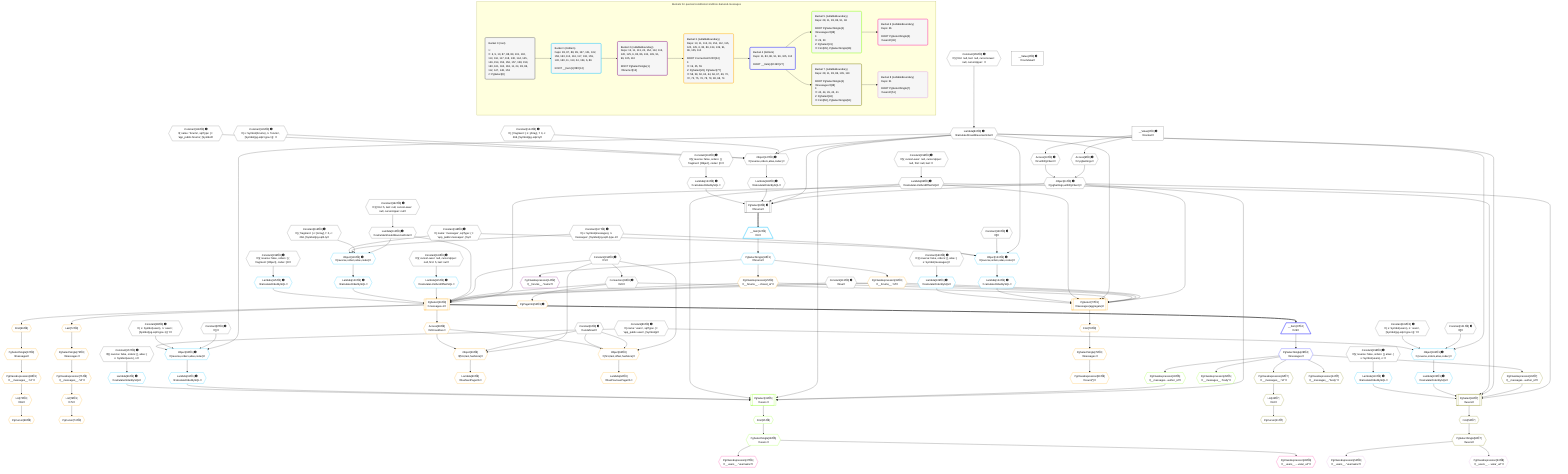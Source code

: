 %%{init: {'themeVariables': { 'fontSize': '12px'}}}%%
graph TD
    classDef path fill:#eee,stroke:#000,color:#000
    classDef plan fill:#fff,stroke-width:1px,color:#000
    classDef itemplan fill:#fff,stroke-width:2px,color:#000
    classDef unbatchedplan fill:#dff,stroke-width:1px,color:#000
    classDef sideeffectplan fill:#fcc,stroke-width:2px,color:#000
    classDef bucket fill:#f6f6f6,color:#000,stroke-width:2px,text-align:left


    %% plan dependencies
    PgSelect8[["PgSelect[8∈0] ➊<br />ᐸforumsᐳ"]]:::plan
    Object11{{"Object[11∈0] ➊<br />ᐸ{pgSettings,withPgClient}ᐳ"}}:::plan
    Lambda83{{"Lambda[83∈0] ➊<br />ᐸcalculateShouldReverseOrderᐳ"}}:::plan
    Lambda86{{"Lambda[86∈0] ➊<br />ᐸcalculateLimitAndOffsetSQLᐳ"}}:::plan
    Lambda148{{"Lambda[148∈0] ➊<br />ᐸcalculateOrderBySQLᐳ"}}:::plan
    Lambda153{{"Lambda[153∈0] ➊<br />ᐸcalculateOrderBySQLᐳ"}}:::plan
    Object11 & Lambda83 & Lambda86 & Lambda148 & Lambda153 --> PgSelect8
    Object147{{"Object[147∈0] ➊<br />ᐸ{reverse,orders,alias,codec}ᐳ"}}:::plan
    Constant144{{"Constant[144∈0] ➊<br />ᐸ[ { fragment: { n: [Array], f: 0, c: 266, [Symbol(pg-sql2-tyᐳ"}}:::plan
    Constant145{{"Constant[145∈0] ➊<br />ᐸ{ s: Symbol(forums), n: 'forums', [Symbol(pg-sql2-type-1)]: ᐳ"}}:::plan
    Constant146{{"Constant[146∈0] ➊<br />ᐸ{ name: 'forums', sqlType: { t: 'app_public.forums', [Symbolᐳ"}}:::plan
    Lambda83 & Constant144 & Constant145 & Constant146 --> Object147
    Access9{{"Access[9∈0] ➊<br />ᐸ2.pgSettingsᐳ"}}:::plan
    Access10{{"Access[10∈0] ➊<br />ᐸ2.withPgClientᐳ"}}:::plan
    Access9 & Access10 --> Object11
    __Value2["__Value[2∈0] ➊<br />ᐸcontextᐳ"]:::plan
    __Value2 --> Access9
    __Value2 --> Access10
    Connection24{{"Connection[24∈0] ➊<br />ᐸ20ᐳ"}}:::plan
    Constant154{{"Constant[154∈0] ➊<br />ᐸ5ᐳ"}}:::plan
    Constant154 --> Connection24
    Constant155{{"Constant[155∈0] ➊<br />ᐸ§{ first: null, last: null, cursorLower: null, cursorUpper: ᐳ"}}:::plan
    Constant155 --> Lambda83
    Constant156{{"Constant[156∈0] ➊<br />ᐸ§{ cursorLower: null, cursorUpper: null, first: null, last: ᐳ"}}:::plan
    Constant156 --> Lambda86
    Lambda112{{"Lambda[112∈0] ➊<br />ᐸcalculateShouldReverseOrderᐳ"}}:::plan
    Constant162{{"Constant[162∈0] ➊<br />ᐸ§{ first: 5, last: null, cursorLower: null, cursorUpper: nulᐳ"}}:::plan
    Constant162 --> Lambda112
    Object147 --> Lambda148
    Constant161{{"Constant[161∈0] ➊<br />ᐸ§{ reverse: false, orders: [ { fragment: [Object], codec: [Oᐳ"}}:::plan
    Constant161 --> Lambda153
    __Value4["__Value[4∈0] ➊<br />ᐸrootValueᐳ"]:::plan
    Constant6{{"Constant[6∈0] ➊<br />ᐸundefinedᐳ"}}:::plan
    Constant87{{"Constant[87∈0] ➊<br />ᐸ[]ᐳ"}}:::plan
    Constant88{{"Constant[88∈0] ➊<br />ᐸ{ s: Symbol(users), n: 'users', [Symbol(pg-sql2-type-1)]: 'Iᐳ"}}:::plan
    Constant89{{"Constant[89∈0] ➊<br />ᐸ{ name: 'users', sqlType: { t: 'app_public.users', [Symbol(pᐳ"}}:::plan
    Constant101{{"Constant[101∈0] ➊<br />ᐸ[]ᐳ"}}:::plan
    Constant102{{"Constant[102∈0] ➊<br />ᐸ{ s: Symbol(users), n: 'users', [Symbol(pg-sql2-type-1)]: 'Iᐳ"}}:::plan
    Constant113{{"Constant[113∈0] ➊<br />ᐸtrueᐳ"}}:::plan
    Constant116{{"Constant[116∈0] ➊<br />ᐸ[ { fragment: { n: [Array], f: 0, c: 266, [Symbol(pg-sql2-tyᐳ"}}:::plan
    Constant117{{"Constant[117∈0] ➊<br />ᐸ{ s: Symbol(messages), n: 'messages', [Symbol(pg-sql2-type-1ᐳ"}}:::plan
    Constant118{{"Constant[118∈0] ➊<br />ᐸ{ name: 'messages', sqlType: { t: 'app_public.messages', [Syᐳ"}}:::plan
    Constant130{{"Constant[130∈0] ➊<br />ᐸ[]ᐳ"}}:::plan
    Constant157{{"Constant[157∈0] ➊<br />ᐸ§{ reverse: false, orders: [], alias: { s: Symbol(users), n:ᐳ"}}:::plan
    Constant158{{"Constant[158∈0] ➊<br />ᐸ§{ reverse: false, orders: [], alias: { s: Symbol(users), n:ᐳ"}}:::plan
    Constant159{{"Constant[159∈0] ➊<br />ᐸ§{ reverse: false, orders: [ { fragment: [Object], codec: [Oᐳ"}}:::plan
    Constant160{{"Constant[160∈0] ➊<br />ᐸ§{ reverse: false, orders: [], alias: { s: Symbol(messages),ᐳ"}}:::plan
    Constant163{{"Constant[163∈0] ➊<br />ᐸ§{ cursorLower: null, cursorUpper: null, first: 5, last: nulᐳ"}}:::plan
    Object90{{"Object[90∈1] ➊<br />ᐸ{reverse,orders,alias,codec}ᐳ"}}:::plan
    Lambda83 & Constant87 & Constant88 & Constant89 --> Object90
    Object104{{"Object[104∈1] ➊<br />ᐸ{reverse,orders,alias,codec}ᐳ"}}:::plan
    Lambda83 & Constant101 & Constant102 & Constant89 --> Object104
    Object119{{"Object[119∈1] ➊<br />ᐸ{reverse,orders,alias,codec}ᐳ"}}:::plan
    Lambda112 & Constant116 & Constant117 & Constant118 --> Object119
    Object133{{"Object[133∈1] ➊<br />ᐸ{reverse,orders,alias,codec}ᐳ"}}:::plan
    Lambda83 & Constant130 & Constant117 & Constant118 --> Object133
    __Item12[/"__Item[12∈1]<br />ᐸ8ᐳ"\]:::itemplan
    PgSelect8 ==> __Item12
    PgSelectSingle13{{"PgSelectSingle[13∈1]<br />ᐸforumsᐳ"}}:::plan
    __Item12 --> PgSelectSingle13
    Lambda91{{"Lambda[91∈1] ➊<br />ᐸcalculateOrderBySQLᐳ"}}:::plan
    Object90 --> Lambda91
    Lambda96{{"Lambda[96∈1] ➊<br />ᐸcalculateOrderBySQLᐳ"}}:::plan
    Constant157 --> Lambda96
    Lambda105{{"Lambda[105∈1] ➊<br />ᐸcalculateOrderBySQLᐳ"}}:::plan
    Object104 --> Lambda105
    Lambda110{{"Lambda[110∈1] ➊<br />ᐸcalculateOrderBySQLᐳ"}}:::plan
    Constant158 --> Lambda110
    Lambda115{{"Lambda[115∈1] ➊<br />ᐸcalculateLimitAndOffsetSQLᐳ"}}:::plan
    Constant163 --> Lambda115
    Lambda120{{"Lambda[120∈1] ➊<br />ᐸcalculateOrderBySQLᐳ"}}:::plan
    Object119 --> Lambda120
    Lambda125{{"Lambda[125∈1] ➊<br />ᐸcalculateOrderBySQLᐳ"}}:::plan
    Constant159 --> Lambda125
    Lambda134{{"Lambda[134∈1] ➊<br />ᐸcalculateOrderBySQLᐳ"}}:::plan
    Object133 --> Lambda134
    Lambda139{{"Lambda[139∈1] ➊<br />ᐸcalculateOrderBySQLᐳ"}}:::plan
    Constant160 --> Lambda139
    PgClassExpression14{{"PgClassExpression[14∈2]<br />ᐸ__forums__.”name”ᐳ"}}:::plan
    PgSelectSingle13 --> PgClassExpression14
    PgSelect26[["PgSelect[26∈3]<br />ᐸmessages+1ᐳ"]]:::plan
    PgClassExpression19{{"PgClassExpression[19∈3]<br />ᐸ__forums__.”id”ᐳ"}}:::plan
    PgClassExpression25{{"PgClassExpression[25∈3]<br />ᐸ__forums__...chived_at”ᐳ"}}:::plan
    Object11 & PgClassExpression19 & Constant113 & PgClassExpression25 & Connection24 & Constant154 & Lambda112 & Lambda115 & Lambda120 & Lambda125 --> PgSelect26
    PgSelect77[["PgSelect[77∈3]<br />ᐸmessages(aggregate)ᐳ"]]:::plan
    Object11 & PgClassExpression19 & Constant113 & PgClassExpression25 & Connection24 & Lambda83 & Lambda86 & Lambda134 & Lambda139 --> PgSelect77
    Object63{{"Object[63∈3]<br />ᐸ{first,last,offset,hasMore}ᐳ"}}:::plan
    Access58{{"Access[58∈3]<br />ᐸ26.hasMoreᐳ"}}:::plan
    Constant154 & Constant6 & Constant6 & Access58 --> Object63
    Object59{{"Object[59∈3]<br />ᐸ{first,last,hasMore}ᐳ"}}:::plan
    Constant154 & Constant6 & Access58 --> Object59
    PgSelectSingle13 --> PgClassExpression19
    PgSelectSingle13 --> PgClassExpression25
    PgPageInfo55{{"PgPageInfo[55∈3] ➊"}}:::plan
    Connection24 --> PgPageInfo55
    PgSelect26 --> Access58
    Lambda60{{"Lambda[60∈3]<br />ᐸhasNextPageCbᐳ"}}:::plan
    Object59 --> Lambda60
    Lambda64{{"Lambda[64∈3]<br />ᐸhasPreviousPageCbᐳ"}}:::plan
    Object63 --> Lambda64
    First66{{"First[66∈3]"}}:::plan
    PgSelect26 --> First66
    PgSelectSingle67{{"PgSelectSingle[67∈3]<br />ᐸmessagesᐳ"}}:::plan
    First66 --> PgSelectSingle67
    PgCursor68{{"PgCursor[68∈3]"}}:::plan
    List70{{"List[70∈3]<br />ᐸ69ᐳ"}}:::plan
    List70 --> PgCursor68
    PgClassExpression69{{"PgClassExpression[69∈3]<br />ᐸ__messages__.”id”ᐳ"}}:::plan
    PgSelectSingle67 --> PgClassExpression69
    PgClassExpression69 --> List70
    Last72{{"Last[72∈3]"}}:::plan
    PgSelect26 --> Last72
    PgSelectSingle73{{"PgSelectSingle[73∈3]<br />ᐸmessagesᐳ"}}:::plan
    Last72 --> PgSelectSingle73
    PgCursor74{{"PgCursor[74∈3]"}}:::plan
    List76{{"List[76∈3]<br />ᐸ75ᐳ"}}:::plan
    List76 --> PgCursor74
    PgClassExpression75{{"PgClassExpression[75∈3]<br />ᐸ__messages__.”id”ᐳ"}}:::plan
    PgSelectSingle73 --> PgClassExpression75
    PgClassExpression75 --> List76
    First78{{"First[78∈3]"}}:::plan
    PgSelect77 --> First78
    PgSelectSingle79{{"PgSelectSingle[79∈3]<br />ᐸmessagesᐳ"}}:::plan
    First78 --> PgSelectSingle79
    PgClassExpression80{{"PgClassExpression[80∈3]<br />ᐸcount(*)ᐳ"}}:::plan
    PgSelectSingle79 --> PgClassExpression80
    __Item27[/"__Item[27∈4]<br />ᐸ26ᐳ"\]:::itemplan
    PgSelect26 ==> __Item27
    PgSelectSingle28{{"PgSelectSingle[28∈4]<br />ᐸmessagesᐳ"}}:::plan
    __Item27 --> PgSelectSingle28
    PgSelect31[["PgSelect[31∈5]<br />ᐸusersᐳ"]]:::plan
    PgClassExpression30{{"PgClassExpression[30∈5]<br />ᐸ__messages...author_id”ᐳ"}}:::plan
    Object11 & PgClassExpression30 & Lambda83 & Lambda86 & Lambda91 & Lambda96 --> PgSelect31
    PgClassExpression29{{"PgClassExpression[29∈5]<br />ᐸ__messages__.”body”ᐳ"}}:::plan
    PgSelectSingle28 --> PgClassExpression29
    PgSelectSingle28 --> PgClassExpression30
    First35{{"First[35∈5]"}}:::plan
    PgSelect31 --> First35
    PgSelectSingle36{{"PgSelectSingle[36∈5]<br />ᐸusersᐳ"}}:::plan
    First35 --> PgSelectSingle36
    PgClassExpression37{{"PgClassExpression[37∈6]<br />ᐸ__users__.”username”ᐳ"}}:::plan
    PgSelectSingle36 --> PgClassExpression37
    PgClassExpression38{{"PgClassExpression[38∈6]<br />ᐸ__users__....vatar_url”ᐳ"}}:::plan
    PgSelectSingle36 --> PgClassExpression38
    PgSelect46[["PgSelect[46∈7]<br />ᐸusersᐳ"]]:::plan
    PgClassExpression45{{"PgClassExpression[45∈7]<br />ᐸ__messages...author_id”ᐳ"}}:::plan
    Object11 & PgClassExpression45 & Lambda83 & Lambda86 & Lambda105 & Lambda110 --> PgSelect46
    PgCursor41{{"PgCursor[41∈7]"}}:::plan
    List43{{"List[43∈7]<br />ᐸ42ᐳ"}}:::plan
    List43 --> PgCursor41
    PgClassExpression42{{"PgClassExpression[42∈7]<br />ᐸ__messages__.”id”ᐳ"}}:::plan
    PgSelectSingle28 --> PgClassExpression42
    PgClassExpression42 --> List43
    PgClassExpression44{{"PgClassExpression[44∈7]<br />ᐸ__messages__.”body”ᐳ"}}:::plan
    PgSelectSingle28 --> PgClassExpression44
    PgSelectSingle28 --> PgClassExpression45
    First50{{"First[50∈7]"}}:::plan
    PgSelect46 --> First50
    PgSelectSingle51{{"PgSelectSingle[51∈7]<br />ᐸusersᐳ"}}:::plan
    First50 --> PgSelectSingle51
    PgClassExpression52{{"PgClassExpression[52∈8]<br />ᐸ__users__.”username”ᐳ"}}:::plan
    PgSelectSingle51 --> PgClassExpression52
    PgClassExpression53{{"PgClassExpression[53∈8]<br />ᐸ__users__....vatar_url”ᐳ"}}:::plan
    PgSelectSingle51 --> PgClassExpression53

    %% define steps

    subgraph "Buckets for queries/conditions/condition-featured-messages"
    Bucket0("Bucket 0 (root)<br /><br />1: <br />ᐳ: 6, 9, 10, 87, 88, 89, 101, 102, 113, 116, 117, 118, 130, 144, 145, 146, 154, 155, 156, 157, 158, 159, 160, 161, 162, 163, 11, 24, 83, 86, 112, 147, 148, 153<br />2: PgSelect[8]"):::bucket
    classDef bucket0 stroke:#696969
    class Bucket0,__Value2,__Value4,Constant6,PgSelect8,Access9,Access10,Object11,Connection24,Lambda83,Lambda86,Constant87,Constant88,Constant89,Constant101,Constant102,Lambda112,Constant113,Constant116,Constant117,Constant118,Constant130,Constant144,Constant145,Constant146,Object147,Lambda148,Lambda153,Constant154,Constant155,Constant156,Constant157,Constant158,Constant159,Constant160,Constant161,Constant162,Constant163 bucket0
    Bucket1("Bucket 1 (listItem)<br />Deps: 83, 87, 88, 89, 157, 101, 102, 158, 163, 112, 116, 117, 118, 159, 130, 160, 11, 113, 24, 154, 6, 86<br /><br />ROOT __Item{1}ᐸ8ᐳ[12]"):::bucket
    classDef bucket1 stroke:#00bfff
    class Bucket1,__Item12,PgSelectSingle13,Object90,Lambda91,Lambda96,Object104,Lambda105,Lambda110,Lambda115,Object119,Lambda120,Lambda125,Object133,Lambda134,Lambda139 bucket1
    Bucket2("Bucket 2 (nullableBoundary)<br />Deps: 13, 11, 113, 24, 154, 112, 115, 120, 125, 6, 83, 86, 134, 139, 91, 96, 105, 110<br /><br />ROOT PgSelectSingle{1}ᐸforumsᐳ[13]"):::bucket
    classDef bucket2 stroke:#7f007f
    class Bucket2,PgClassExpression14 bucket2
    Bucket3("Bucket 3 (nullableBoundary)<br />Deps: 13, 11, 113, 24, 154, 112, 115, 120, 125, 6, 83, 86, 134, 139, 91, 96, 105, 110<br /><br />ROOT Connectionᐸ20ᐳ[24]<br />1: <br />ᐳ: 19, 25, 55<br />2: PgSelect[26], PgSelect[77]<br />ᐳ: 58, 59, 60, 63, 64, 66, 67, 69, 70, 72, 73, 75, 76, 78, 79, 80, 68, 74"):::bucket
    classDef bucket3 stroke:#ffa500
    class Bucket3,PgClassExpression19,PgClassExpression25,PgSelect26,PgPageInfo55,Access58,Object59,Lambda60,Object63,Lambda64,First66,PgSelectSingle67,PgCursor68,PgClassExpression69,List70,Last72,PgSelectSingle73,PgCursor74,PgClassExpression75,List76,PgSelect77,First78,PgSelectSingle79,PgClassExpression80 bucket3
    Bucket4("Bucket 4 (listItem)<br />Deps: 11, 83, 86, 91, 96, 105, 110<br /><br />ROOT __Item{4}ᐸ26ᐳ[27]"):::bucket
    classDef bucket4 stroke:#0000ff
    class Bucket4,__Item27,PgSelectSingle28 bucket4
    Bucket5("Bucket 5 (nullableBoundary)<br />Deps: 28, 11, 83, 86, 91, 96<br /><br />ROOT PgSelectSingle{4}ᐸmessagesᐳ[28]<br />1: <br />ᐳ: 29, 30<br />2: PgSelect[31]<br />ᐳ: First[35], PgSelectSingle[36]"):::bucket
    classDef bucket5 stroke:#7fff00
    class Bucket5,PgClassExpression29,PgClassExpression30,PgSelect31,First35,PgSelectSingle36 bucket5
    Bucket6("Bucket 6 (nullableBoundary)<br />Deps: 36<br /><br />ROOT PgSelectSingle{5}ᐸusersᐳ[36]"):::bucket
    classDef bucket6 stroke:#ff1493
    class Bucket6,PgClassExpression37,PgClassExpression38 bucket6
    Bucket7("Bucket 7 (nullableBoundary)<br />Deps: 28, 11, 83, 86, 105, 110<br /><br />ROOT PgSelectSingle{4}ᐸmessagesᐳ[28]<br />1: <br />ᐳ: 42, 44, 45, 43, 41<br />2: PgSelect[46]<br />ᐳ: First[50], PgSelectSingle[51]"):::bucket
    classDef bucket7 stroke:#808000
    class Bucket7,PgCursor41,PgClassExpression42,List43,PgClassExpression44,PgClassExpression45,PgSelect46,First50,PgSelectSingle51 bucket7
    Bucket8("Bucket 8 (nullableBoundary)<br />Deps: 51<br /><br />ROOT PgSelectSingle{7}ᐸusersᐳ[51]"):::bucket
    classDef bucket8 stroke:#dda0dd
    class Bucket8,PgClassExpression52,PgClassExpression53 bucket8
    Bucket0 --> Bucket1
    Bucket1 --> Bucket2
    Bucket2 --> Bucket3
    Bucket3 --> Bucket4
    Bucket4 --> Bucket5 & Bucket7
    Bucket5 --> Bucket6
    Bucket7 --> Bucket8
    end